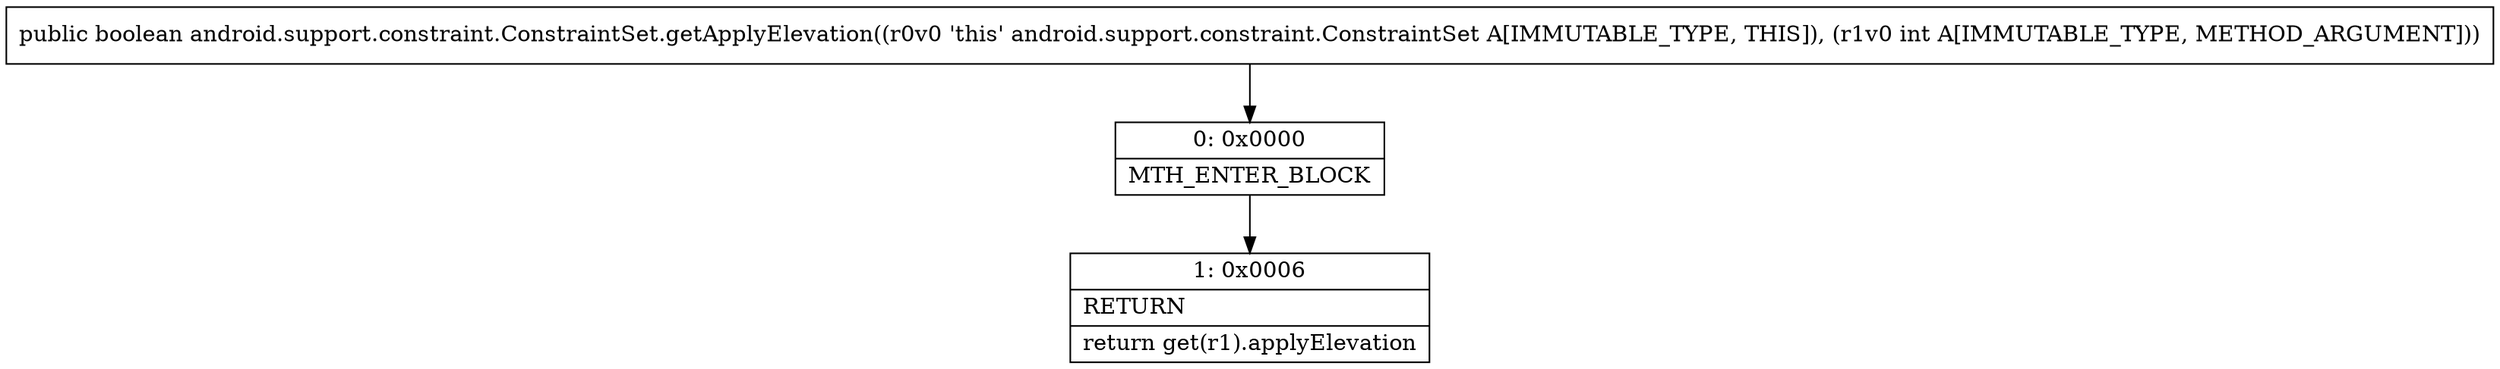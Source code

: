 digraph "CFG forandroid.support.constraint.ConstraintSet.getApplyElevation(I)Z" {
Node_0 [shape=record,label="{0\:\ 0x0000|MTH_ENTER_BLOCK\l}"];
Node_1 [shape=record,label="{1\:\ 0x0006|RETURN\l|return get(r1).applyElevation\l}"];
MethodNode[shape=record,label="{public boolean android.support.constraint.ConstraintSet.getApplyElevation((r0v0 'this' android.support.constraint.ConstraintSet A[IMMUTABLE_TYPE, THIS]), (r1v0 int A[IMMUTABLE_TYPE, METHOD_ARGUMENT])) }"];
MethodNode -> Node_0;
Node_0 -> Node_1;
}


